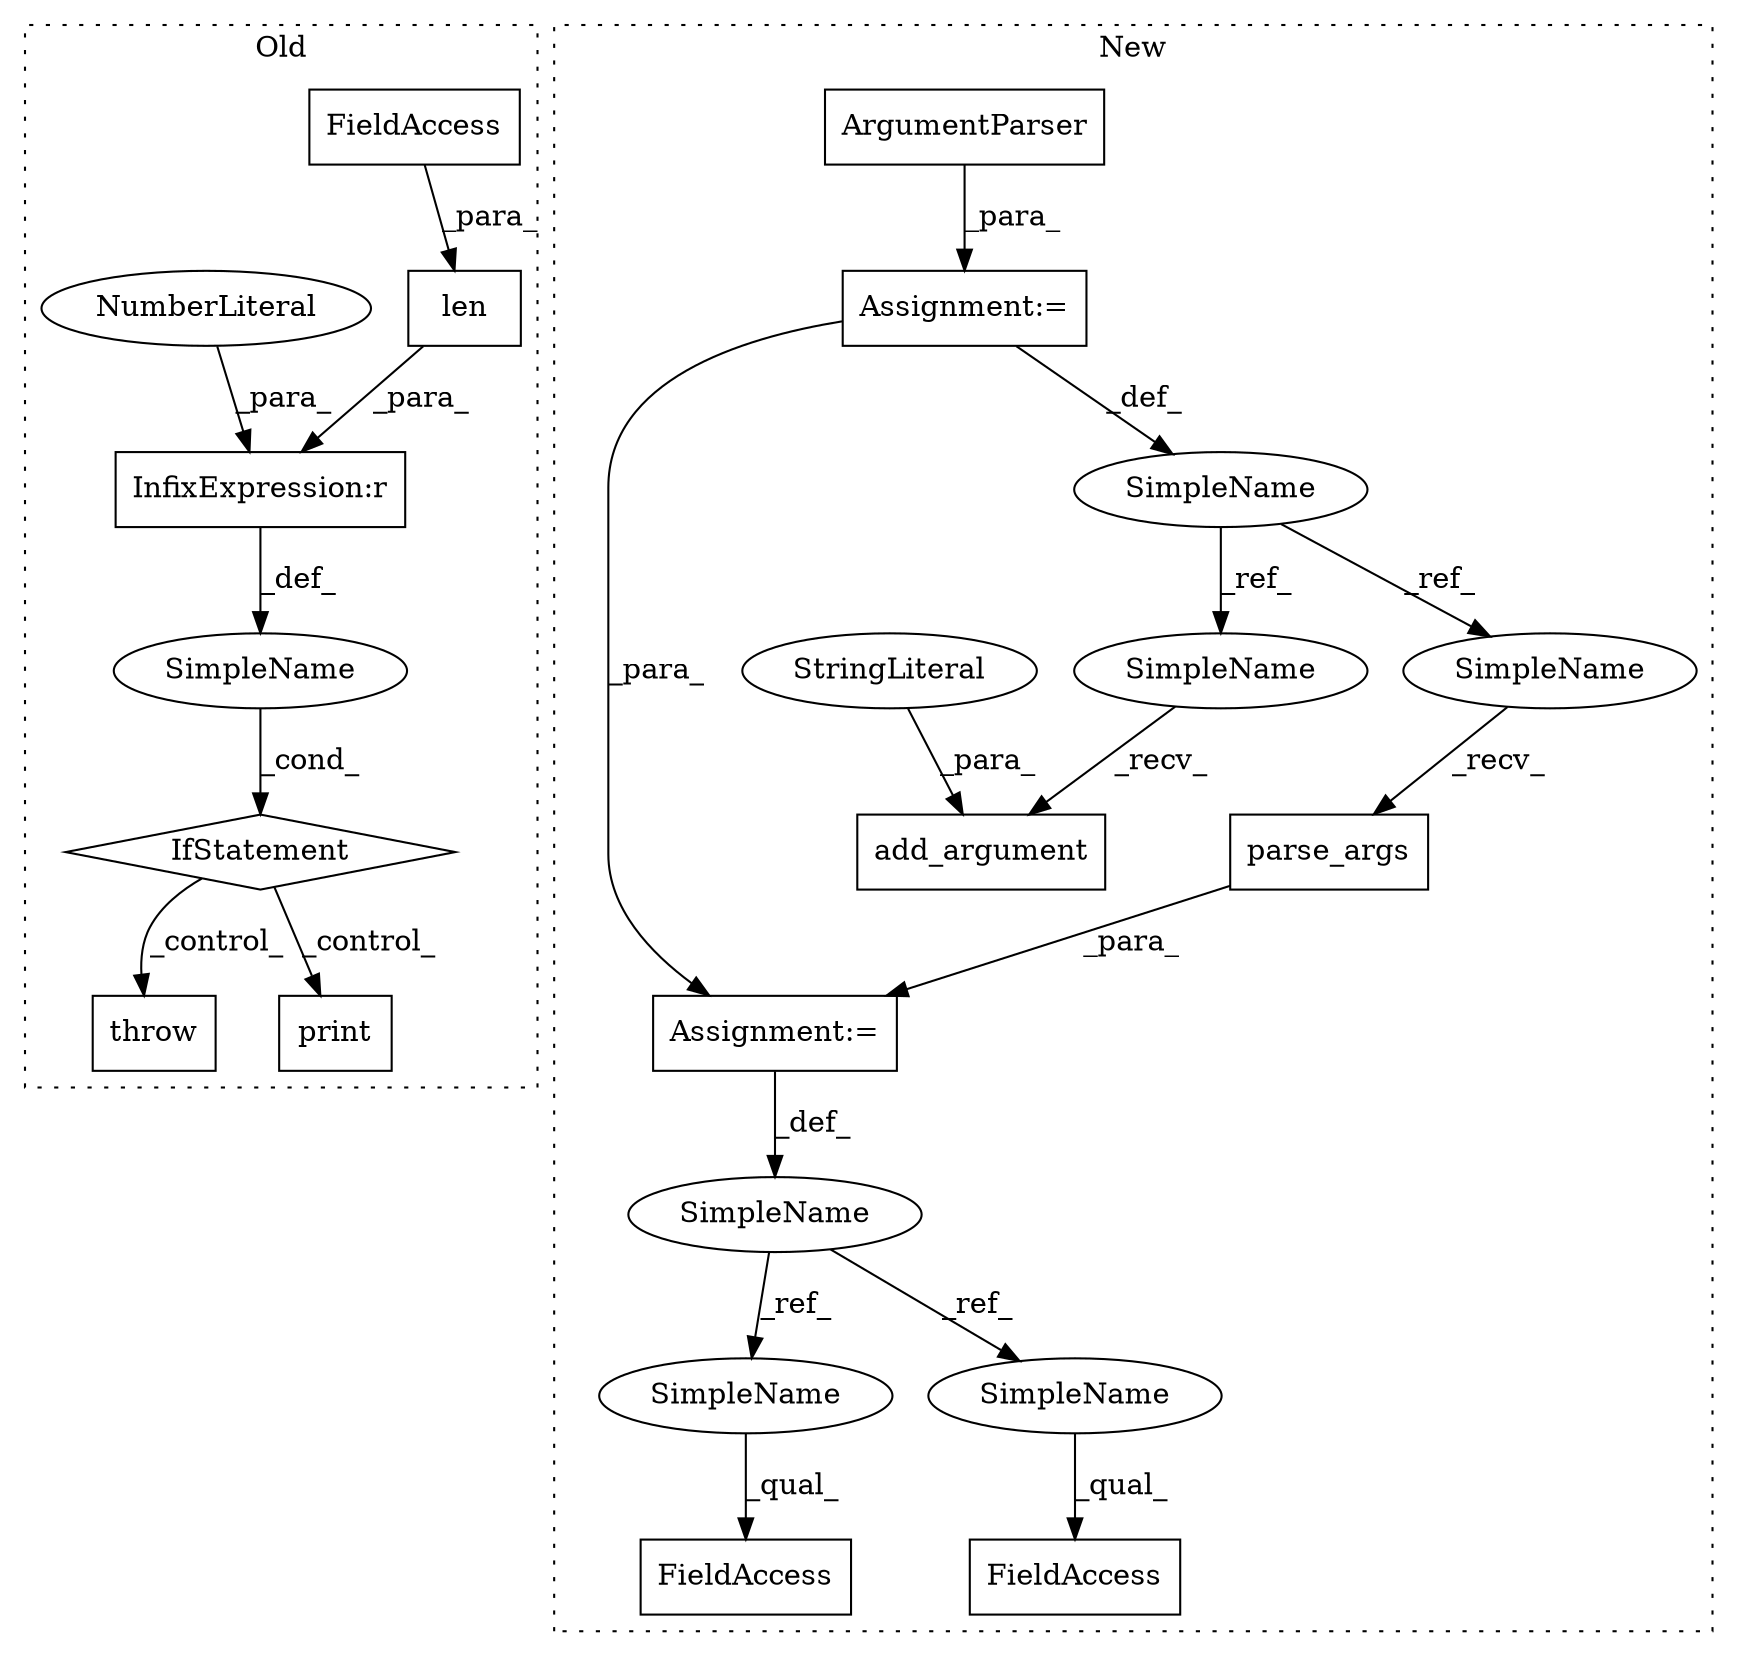 digraph G {
subgraph cluster0 {
1 [label="throw" a="53" s="988" l="6" shape="box"];
3 [label="IfStatement" a="25" s="431,452" l="4,2" shape="diamond"];
4 [label="SimpleName" a="42" s="" l="" shape="ellipse"];
5 [label="InfixExpression:r" a="27" s="448" l="3" shape="box"];
7 [label="len" a="32" s="435,447" l="4,1" shape="box"];
8 [label="FieldAccess" a="22" s="439" l="8" shape="box"];
9 [label="NumberLiteral" a="34" s="451" l="1" shape="ellipse"];
17 [label="print" a="32" s="527,596" l="6,1" shape="box"];
label = "Old";
style="dotted";
}
subgraph cluster1 {
2 [label="parse_args" a="32" s="841" l="12" shape="box"];
6 [label="Assignment:=" a="7" s="833" l="1" shape="box"];
10 [label="ArgumentParser" a="32" s="423,594" l="15,1" shape="box"];
11 [label="FieldAccess" a="22" s="954" l="17" shape="box"];
12 [label="FieldAccess" a="22" s="917" l="13" shape="box"];
13 [label="add_argument" a="32" s="696,822" l="13,1" shape="box"];
14 [label="SimpleName" a="42" s="829" l="4" shape="ellipse"];
15 [label="SimpleName" a="42" s="407" l="6" shape="ellipse"];
16 [label="StringLiteral" a="45" s="767" l="55" shape="ellipse"];
18 [label="Assignment:=" a="7" s="413" l="1" shape="box"];
19 [label="SimpleName" a="42" s="834" l="6" shape="ellipse"];
20 [label="SimpleName" a="42" s="689" l="6" shape="ellipse"];
21 [label="SimpleName" a="42" s="954" l="4" shape="ellipse"];
22 [label="SimpleName" a="42" s="917" l="4" shape="ellipse"];
label = "New";
style="dotted";
}
2 -> 6 [label="_para_"];
3 -> 17 [label="_control_"];
3 -> 1 [label="_control_"];
4 -> 3 [label="_cond_"];
5 -> 4 [label="_def_"];
6 -> 14 [label="_def_"];
7 -> 5 [label="_para_"];
8 -> 7 [label="_para_"];
9 -> 5 [label="_para_"];
10 -> 18 [label="_para_"];
14 -> 21 [label="_ref_"];
14 -> 22 [label="_ref_"];
15 -> 19 [label="_ref_"];
15 -> 20 [label="_ref_"];
16 -> 13 [label="_para_"];
18 -> 6 [label="_para_"];
18 -> 15 [label="_def_"];
19 -> 2 [label="_recv_"];
20 -> 13 [label="_recv_"];
21 -> 11 [label="_qual_"];
22 -> 12 [label="_qual_"];
}